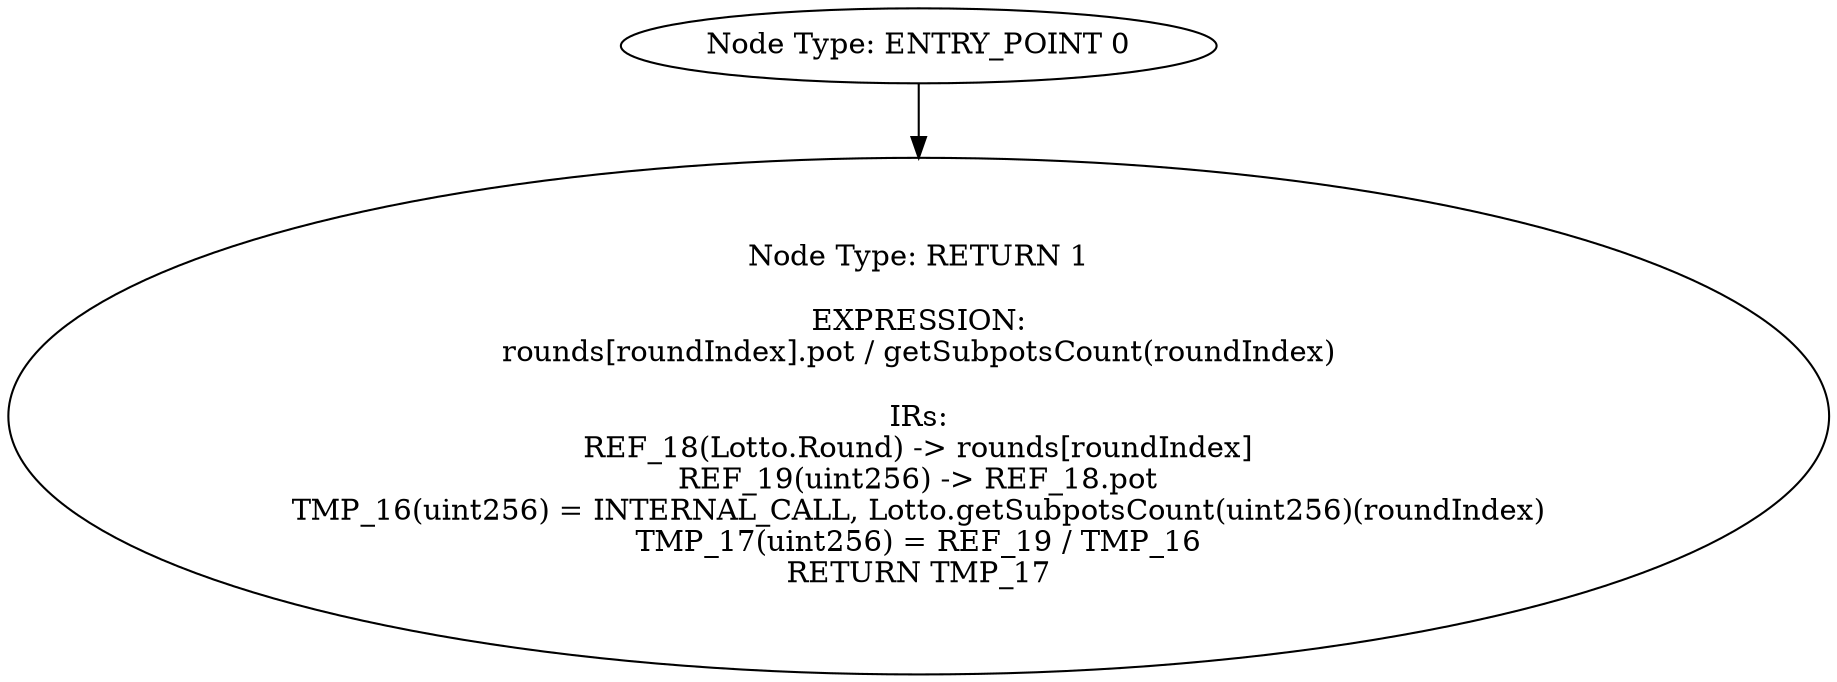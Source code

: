 digraph{
0[label="Node Type: ENTRY_POINT 0
"];
0->1;
1[label="Node Type: RETURN 1

EXPRESSION:
rounds[roundIndex].pot / getSubpotsCount(roundIndex)

IRs:
REF_18(Lotto.Round) -> rounds[roundIndex]
REF_19(uint256) -> REF_18.pot
TMP_16(uint256) = INTERNAL_CALL, Lotto.getSubpotsCount(uint256)(roundIndex)
TMP_17(uint256) = REF_19 / TMP_16
RETURN TMP_17"];
}
